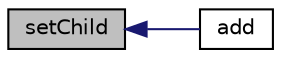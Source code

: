 digraph "setChild"
{
  edge [fontname="Helvetica",fontsize="10",labelfontname="Helvetica",labelfontsize="10"];
  node [fontname="Helvetica",fontsize="10",shape=record];
  rankdir="LR";
  Node59 [label="setChild",height=0.2,width=0.4,color="black", fillcolor="grey75", style="filled", fontcolor="black"];
  Node59 -> Node60 [dir="back",color="midnightblue",fontsize="10",style="solid",fontname="Helvetica"];
  Node60 [label="add",height=0.2,width=0.4,color="black", fillcolor="white", style="filled",URL="$class_i_e_p_1_1_managers_1_1_user_manager.html#a58c304ed2a3ae739b1d31a9eeace43e4"];
}
